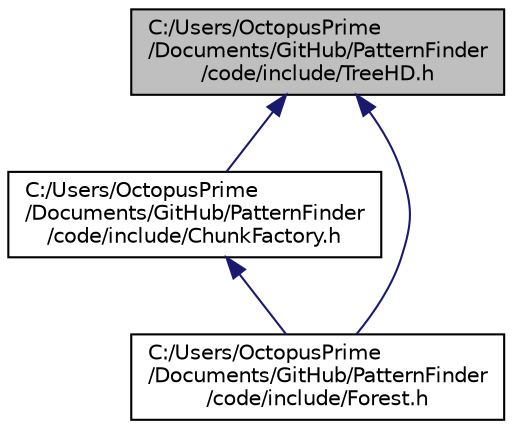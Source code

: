 digraph "C:/Users/OctopusPrime/Documents/GitHub/PatternFinder/code/include/TreeHD.h"
{
  edge [fontname="Helvetica",fontsize="10",labelfontname="Helvetica",labelfontsize="10"];
  node [fontname="Helvetica",fontsize="10",shape=record];
  Node10 [label="C:/Users/OctopusPrime\l/Documents/GitHub/PatternFinder\l/code/include/TreeHD.h",height=0.2,width=0.4,color="black", fillcolor="grey75", style="filled", fontcolor="black"];
  Node10 -> Node11 [dir="back",color="midnightblue",fontsize="10",style="solid",fontname="Helvetica"];
  Node11 [label="C:/Users/OctopusPrime\l/Documents/GitHub/PatternFinder\l/code/include/ChunkFactory.h",height=0.2,width=0.4,color="black", fillcolor="white", style="filled",URL="$ChunkFactory_8h.html",tooltip="Generates files with pattern data. "];
  Node11 -> Node12 [dir="back",color="midnightblue",fontsize="10",style="solid",fontname="Helvetica"];
  Node12 [label="C:/Users/OctopusPrime\l/Documents/GitHub/PatternFinder\l/code/include/Forest.h",height=0.2,width=0.4,color="black", fillcolor="white", style="filled",URL="$Forest_8h.html",tooltip="Contains algorithms to process patterns. "];
  Node10 -> Node12 [dir="back",color="midnightblue",fontsize="10",style="solid",fontname="Helvetica"];
}
